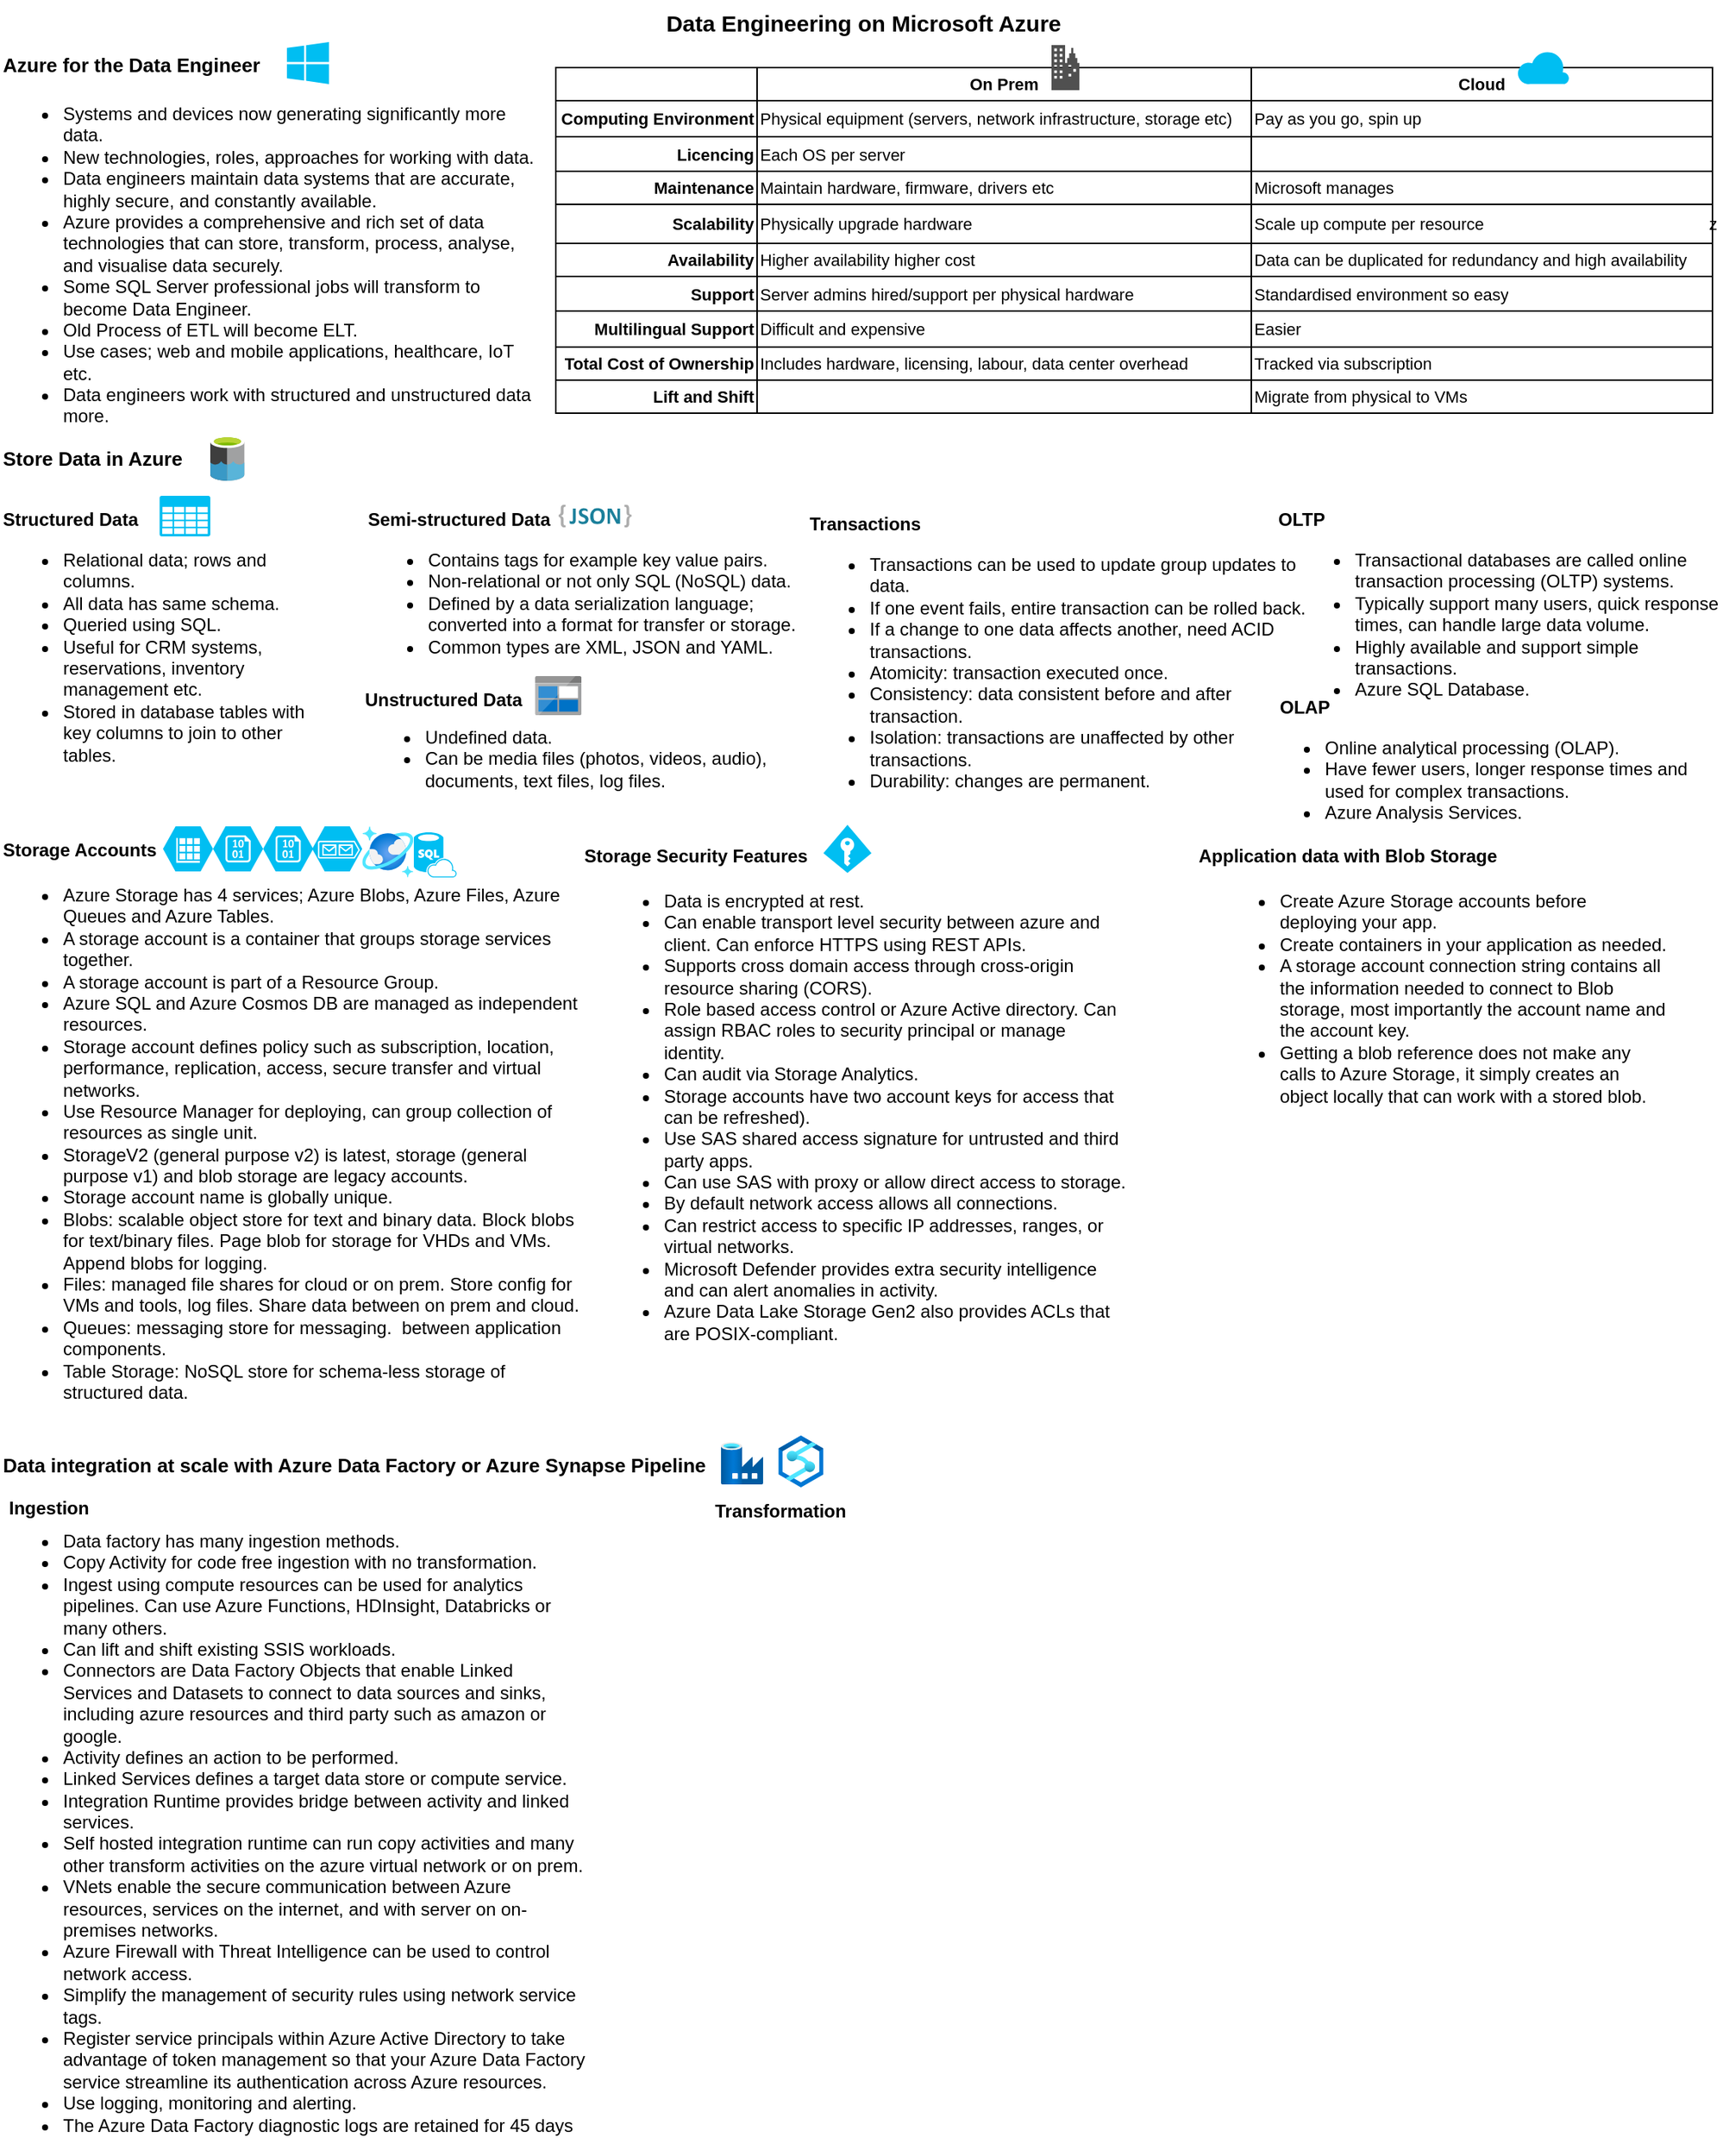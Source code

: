 <mxfile version="20.8.6" type="github">
  <diagram id="WI9T0HZ2pTsCkuznbFz-" name="Data Engineering on Microsoft Azure">
    <mxGraphModel dx="2294" dy="1168" grid="1" gridSize="10" guides="1" tooltips="1" connect="1" arrows="1" fold="1" page="1" pageScale="1" pageWidth="1169" pageHeight="827" math="0" shadow="0">
      <root>
        <mxCell id="0" />
        <mxCell id="1" parent="0" />
        <mxCell id="qvMqanULMdAWcoUPuKCA-1" value="&lt;b style=&quot;font-size: 15px;&quot;&gt;Data Engineering on Microsoft Azure&lt;/b&gt;" style="text;strokeColor=none;align=center;fillColor=none;html=1;verticalAlign=middle;whiteSpace=wrap;rounded=0;fontSize=15;" parent="1" vertex="1">
          <mxGeometry x="380" width="410" height="30" as="geometry" />
        </mxCell>
        <mxCell id="qvMqanULMdAWcoUPuKCA-2" value="&lt;b style=&quot;font-size: 13px;&quot;&gt;Azure for the Data Engineer&lt;/b&gt;" style="text;strokeColor=none;align=left;fillColor=none;html=1;verticalAlign=middle;whiteSpace=wrap;rounded=0;fontSize=13;" parent="1" vertex="1">
          <mxGeometry x="10" y="28" width="410" height="30" as="geometry" />
        </mxCell>
        <mxCell id="qvMqanULMdAWcoUPuKCA-3" value="&lt;ul&gt;&lt;li&gt;&lt;span style=&quot;background-color: initial;&quot;&gt;Systems and devices now generating significantly more data.&lt;/span&gt;&lt;/li&gt;&lt;li&gt;New technologies, roles, approaches for working with data.&lt;/li&gt;&lt;li&gt;Data engineers maintain data systems that are accurate, highly secure, and constantly available.&lt;br&gt;&lt;/li&gt;&lt;li&gt;Azure provides a comprehensive and rich set of data technologies that can store, transform, process, analyse, and visualise data securely.&lt;br&gt;&lt;/li&gt;&lt;li&gt;Some SQL Server professional jobs will transform to become Data Engineer.&lt;/li&gt;&lt;li&gt;Old Process of ETL will become ELT.&lt;/li&gt;&lt;li&gt;Use cases; web and mobile applications, healthcare, IoT etc.&lt;/li&gt;&lt;li&gt;Data engineers work with structured and unstructured data more.&lt;/li&gt;&lt;/ul&gt;" style="text;strokeColor=none;align=left;fillColor=none;html=1;verticalAlign=top;whiteSpace=wrap;rounded=0;" parent="1" vertex="1">
          <mxGeometry x="10" y="50" width="360" height="220" as="geometry" />
        </mxCell>
        <mxCell id="qvMqanULMdAWcoUPuKCA-49" value="&lt;b style=&quot;font-size: 13px;&quot;&gt;Store Data in Azure&lt;/b&gt;" style="text;strokeColor=none;align=left;fillColor=none;html=1;verticalAlign=middle;whiteSpace=wrap;rounded=0;fontSize=13;" parent="1" vertex="1">
          <mxGeometry x="10" y="290" width="410" height="30" as="geometry" />
        </mxCell>
        <mxCell id="qvMqanULMdAWcoUPuKCA-56" value="" style="verticalLabelPosition=bottom;html=1;verticalAlign=top;align=center;strokeColor=none;fillColor=#00BEF2;shape=mxgraph.azure.azure_instance;fontSize=11;" parent="1" vertex="1">
          <mxGeometry x="201" y="28" width="28" height="28" as="geometry" />
        </mxCell>
        <mxCell id="qvMqanULMdAWcoUPuKCA-57" value="" style="sketch=0;aspect=fixed;html=1;points=[];align=center;image;fontSize=12;image=img/lib/mscae/Data_Lake.svg;" parent="1" vertex="1">
          <mxGeometry x="150" y="290" width="22.8" height="30" as="geometry" />
        </mxCell>
        <mxCell id="qvMqanULMdAWcoUPuKCA-58" value="&lt;b style=&quot;font-size: 12px;&quot;&gt;Structured Data&lt;/b&gt;" style="text;strokeColor=none;align=left;fillColor=none;html=1;verticalAlign=middle;whiteSpace=wrap;rounded=0;fontSize=13;" parent="1" vertex="1">
          <mxGeometry x="10" y="330" width="410" height="30" as="geometry" />
        </mxCell>
        <mxCell id="qvMqanULMdAWcoUPuKCA-59" value="&lt;ul&gt;&lt;li&gt;Relational data; rows and columns.&lt;/li&gt;&lt;li&gt;All data has same schema.&lt;/li&gt;&lt;li&gt;Queried using SQL.&lt;/li&gt;&lt;li&gt;Useful for CRM systems, reservations, inventory management etc.&lt;/li&gt;&lt;li&gt;Stored in database tables with key columns to join to other tables.&lt;/li&gt;&lt;/ul&gt;" style="text;strokeColor=none;align=left;fillColor=none;html=1;verticalAlign=top;whiteSpace=wrap;rounded=0;" parent="1" vertex="1">
          <mxGeometry x="10" y="347" width="220" height="130" as="geometry" />
        </mxCell>
        <mxCell id="qvMqanULMdAWcoUPuKCA-61" value="&lt;b style=&quot;font-size: 12px;&quot;&gt;Semi-structured Data&lt;/b&gt;" style="text;strokeColor=none;align=left;fillColor=none;html=1;verticalAlign=middle;whiteSpace=wrap;rounded=0;fontSize=13;" parent="1" vertex="1">
          <mxGeometry x="253.16" y="330" width="156.84" height="30" as="geometry" />
        </mxCell>
        <mxCell id="qvMqanULMdAWcoUPuKCA-62" value="&lt;ul&gt;&lt;li&gt;Contains tags for example key value pairs.&lt;/li&gt;&lt;li&gt;Non-relational or not only SQL (NoSQL) data.&lt;/li&gt;&lt;li&gt;Defined by a data serialization language; converted into a format for transfer or storage.&lt;/li&gt;&lt;li&gt;Common types are XML, JSON and YAML.&lt;/li&gt;&lt;/ul&gt;" style="text;strokeColor=none;align=left;fillColor=none;html=1;verticalAlign=top;whiteSpace=wrap;rounded=0;" parent="1" vertex="1">
          <mxGeometry x="253.16" y="347" width="314" height="130" as="geometry" />
        </mxCell>
        <mxCell id="qvMqanULMdAWcoUPuKCA-63" value="&lt;b style=&quot;font-size: 12px;&quot;&gt;Unstructured Data&lt;/b&gt;" style="text;strokeColor=none;align=left;fillColor=none;html=1;verticalAlign=middle;whiteSpace=wrap;rounded=0;fontSize=13;" parent="1" vertex="1">
          <mxGeometry x="251.16" y="450" width="178.84" height="30" as="geometry" />
        </mxCell>
        <mxCell id="qvMqanULMdAWcoUPuKCA-64" value="&lt;ul&gt;&lt;li&gt;Undefined data.&lt;/li&gt;&lt;li&gt;Can be media files (photos, videos, audio), documents, text files, log files.&lt;/li&gt;&lt;/ul&gt;" style="text;strokeColor=none;align=left;fillColor=none;html=1;verticalAlign=top;whiteSpace=wrap;rounded=0;" parent="1" vertex="1">
          <mxGeometry x="251.16" y="465" width="310" height="130" as="geometry" />
        </mxCell>
        <mxCell id="qvMqanULMdAWcoUPuKCA-65" value="&lt;b style=&quot;font-size: 12px;&quot;&gt;Transactions&lt;/b&gt;" style="text;strokeColor=none;align=left;fillColor=none;html=1;verticalAlign=middle;whiteSpace=wrap;rounded=0;fontSize=13;" parent="1" vertex="1">
          <mxGeometry x="546.55" y="333" width="103.45" height="30" as="geometry" />
        </mxCell>
        <mxCell id="qvMqanULMdAWcoUPuKCA-66" value="&lt;ul&gt;&lt;li&gt;Transactions can be used to update group updates to data.&lt;/li&gt;&lt;li&gt;If one event fails, entire transaction can be rolled back.&lt;/li&gt;&lt;li&gt;If a change to one data affects another, need ACID transactions.&lt;/li&gt;&lt;li&gt;Atomicity: transaction executed once.&lt;/li&gt;&lt;li&gt;Consistency: data consistent before and after transaction.&lt;/li&gt;&lt;li&gt;Isolation: transactions are unaffected by other transactions.&lt;/li&gt;&lt;li&gt;Durability: changes are permanent.&lt;/li&gt;&lt;/ul&gt;" style="text;strokeColor=none;align=left;fillColor=none;html=1;verticalAlign=top;whiteSpace=wrap;rounded=0;" parent="1" vertex="1">
          <mxGeometry x="546.55" y="350" width="340" height="130" as="geometry" />
        </mxCell>
        <mxCell id="qvMqanULMdAWcoUPuKCA-69" value="&lt;b style=&quot;font-size: 12px;&quot;&gt;OLTP&lt;/b&gt;" style="text;strokeColor=none;align=left;fillColor=none;html=1;verticalAlign=middle;whiteSpace=wrap;rounded=0;fontSize=13;" parent="1" vertex="1">
          <mxGeometry x="859" y="330" width="301" height="30" as="geometry" />
        </mxCell>
        <mxCell id="qvMqanULMdAWcoUPuKCA-70" value="&lt;ul&gt;&lt;li&gt;Transactional databases are called online transaction processing (OLTP) systems.&lt;/li&gt;&lt;li&gt;Typically support many users, quick response times, can handle large data volume.&amp;nbsp;&lt;/li&gt;&lt;li&gt;Highly available and support simple transactions.&lt;/li&gt;&lt;li&gt;Azure SQL Database.&lt;/li&gt;&lt;/ul&gt;" style="text;strokeColor=none;align=left;fillColor=none;html=1;verticalAlign=top;whiteSpace=wrap;rounded=0;" parent="1" vertex="1">
          <mxGeometry x="870" y="347" width="290" height="130" as="geometry" />
        </mxCell>
        <mxCell id="qvMqanULMdAWcoUPuKCA-71" value="&lt;b style=&quot;font-size: 12px;&quot;&gt;OLAP&lt;/b&gt;" style="text;strokeColor=none;align=left;fillColor=none;html=1;verticalAlign=middle;whiteSpace=wrap;rounded=0;fontSize=13;" parent="1" vertex="1">
          <mxGeometry x="860" y="455" width="300" height="30" as="geometry" />
        </mxCell>
        <mxCell id="qvMqanULMdAWcoUPuKCA-72" value="&lt;ul&gt;&lt;li&gt;Online analytical processing (OLAP).&lt;/li&gt;&lt;li&gt;Have fewer users, longer response times and used for complex transactions.&lt;/li&gt;&lt;li&gt;Azure Analysis Services.&lt;/li&gt;&lt;/ul&gt;" style="text;strokeColor=none;align=left;fillColor=none;html=1;verticalAlign=top;whiteSpace=wrap;rounded=0;" parent="1" vertex="1">
          <mxGeometry x="850" y="472" width="310" height="133" as="geometry" />
        </mxCell>
        <mxCell id="qvMqanULMdAWcoUPuKCA-75" value="" style="dashed=0;outlineConnect=0;html=1;align=center;labelPosition=center;verticalLabelPosition=bottom;verticalAlign=top;shape=mxgraph.weblogos.json_2;fontSize=12;" parent="1" vertex="1">
          <mxGeometry x="381.91" y="335.9" width="48.5" height="15.2" as="geometry" />
        </mxCell>
        <mxCell id="qvMqanULMdAWcoUPuKCA-77" value="&lt;b style=&quot;font-size: 12px;&quot;&gt;Storage Accounts&lt;/b&gt;" style="text;strokeColor=none;align=left;fillColor=none;html=1;verticalAlign=middle;whiteSpace=wrap;rounded=0;fontSize=13;" parent="1" vertex="1">
          <mxGeometry x="10" y="550" width="410" height="30" as="geometry" />
        </mxCell>
        <mxCell id="qvMqanULMdAWcoUPuKCA-78" value="&lt;ul&gt;&lt;li&gt;Azure Storage has 4 services; Azure Blobs, Azure Files, Azure Queues and Azure Tables.&lt;/li&gt;&lt;li&gt;A storage account is a container that groups storage services together.&lt;/li&gt;&lt;li&gt;A storage account is part of a Resource Group.&lt;/li&gt;&lt;li&gt;Azure SQL and Azure Cosmos DB are managed as independent resources.&lt;/li&gt;&lt;li&gt;Storage account defines policy such as subscription, location, performance, replication, access, secure transfer and virtual networks.&lt;/li&gt;&lt;li&gt;Use Resource Manager for deploying, can group collection of resources as single unit.&lt;/li&gt;&lt;li&gt;StorageV2 (general purpose v2) is latest, storage (general purpose v1) and blob storage are legacy accounts.&lt;/li&gt;&lt;li&gt;Storage account name is globally unique.&lt;/li&gt;&lt;li style=&quot;border-color: var(--border-color);&quot;&gt;Blobs: scalable object store for text and binary data. Block blobs for text/binary files. Page blob for storage for VHDs and VMs. Append blobs for logging.&lt;/li&gt;&lt;li style=&quot;border-color: var(--border-color);&quot;&gt;Files: managed file shares for cloud or on prem. Store config for VMs and tools, log files. Share data between on prem and cloud.&lt;/li&gt;&lt;li style=&quot;border-color: var(--border-color);&quot;&gt;Queues: messaging store for messaging.&amp;nbsp; between application components.&lt;/li&gt;&lt;li style=&quot;border-color: var(--border-color);&quot;&gt;Table Storage: NoSQL store for schema-less storage of structured data.&lt;/li&gt;&lt;/ul&gt;" style="text;strokeColor=none;align=left;fillColor=none;html=1;verticalAlign=top;whiteSpace=wrap;rounded=0;" parent="1" vertex="1">
          <mxGeometry x="10" y="570" width="390" height="380" as="geometry" />
        </mxCell>
        <mxCell id="qvMqanULMdAWcoUPuKCA-79" value="" style="verticalLabelPosition=bottom;html=1;verticalAlign=top;align=center;strokeColor=none;fillColor=#00BEF2;shape=mxgraph.azure.storage_blob;fontSize=12;" parent="1" vertex="1">
          <mxGeometry x="185.16" y="550" width="33.33" height="30" as="geometry" />
        </mxCell>
        <mxCell id="qvMqanULMdAWcoUPuKCA-80" value="" style="verticalLabelPosition=bottom;html=1;verticalAlign=top;align=center;strokeColor=none;fillColor=#00BEF2;shape=mxgraph.azure.storage_queue;fontSize=12;" parent="1" vertex="1">
          <mxGeometry x="217.83" y="550" width="33.33" height="30" as="geometry" />
        </mxCell>
        <mxCell id="qvMqanULMdAWcoUPuKCA-81" value="" style="verticalLabelPosition=bottom;html=1;verticalAlign=top;align=center;strokeColor=none;fillColor=#00BEF2;shape=mxgraph.azure.storage_table;fontSize=12;" parent="1" vertex="1">
          <mxGeometry x="118.5" y="550" width="33.33" height="30" as="geometry" />
        </mxCell>
        <mxCell id="qvMqanULMdAWcoUPuKCA-84" value="" style="verticalLabelPosition=bottom;html=1;verticalAlign=top;align=center;strokeColor=none;fillColor=#00BEF2;shape=mxgraph.azure.storage_blob;fontSize=12;" parent="1" vertex="1">
          <mxGeometry x="151.83" y="550" width="33.33" height="30" as="geometry" />
        </mxCell>
        <mxCell id="qvMqanULMdAWcoUPuKCA-86" value="" style="sketch=0;aspect=fixed;html=1;points=[];align=center;image;fontSize=12;image=img/lib/mscae/BlobBlock.svg;" parent="1" vertex="1">
          <mxGeometry x="366.16" y="450" width="30.95" height="26" as="geometry" />
        </mxCell>
        <mxCell id="qvMqanULMdAWcoUPuKCA-87" value="" style="verticalLabelPosition=bottom;html=1;verticalAlign=top;align=center;strokeColor=none;fillColor=#00BEF2;shape=mxgraph.azure.storage;pointerEvents=1;fontSize=12;" parent="1" vertex="1">
          <mxGeometry x="116.25" y="330" width="33.75" height="27" as="geometry" />
        </mxCell>
        <mxCell id="qvMqanULMdAWcoUPuKCA-88" value="" style="verticalLabelPosition=bottom;html=1;verticalAlign=top;align=center;strokeColor=none;fillColor=#00BEF2;shape=mxgraph.azure.sql_database_sql_azure;fontSize=12;" parent="1" vertex="1">
          <mxGeometry x="285.5" y="554" width="28.5" height="30" as="geometry" />
        </mxCell>
        <mxCell id="qvMqanULMdAWcoUPuKCA-89" value="" style="aspect=fixed;html=1;points=[];align=center;image;fontSize=12;image=img/lib/azure2/databases/Azure_Cosmos_DB.svg;" parent="1" vertex="1">
          <mxGeometry x="251.16" y="550" width="34" height="34" as="geometry" />
        </mxCell>
        <mxCell id="qvMqanULMdAWcoUPuKCA-91" value="&lt;b style=&quot;font-size: 12px;&quot;&gt;Storage Security Features&lt;/b&gt;" style="text;strokeColor=none;align=left;fillColor=none;html=1;verticalAlign=middle;whiteSpace=wrap;rounded=0;fontSize=13;" parent="1" vertex="1">
          <mxGeometry x="397.11" y="554" width="410" height="30" as="geometry" />
        </mxCell>
        <mxCell id="qvMqanULMdAWcoUPuKCA-92" value="&lt;ul&gt;&lt;li&gt;Data is encrypted at rest.&lt;/li&gt;&lt;li&gt;Can enable transport level security between azure and client. Can enforce HTTPS using REST APIs.&lt;/li&gt;&lt;li&gt;Supports cross domain access through cross-origin resource sharing (CORS).&lt;/li&gt;&lt;li&gt;Role based access control or Azure Active directory. Can assign RBAC roles to security principal or manage identity.&lt;/li&gt;&lt;li&gt;Can audit via Storage Analytics.&lt;/li&gt;&lt;li&gt;Storage accounts have two account keys for access that can be refreshed).&lt;/li&gt;&lt;li&gt;Use SAS shared access signature for untrusted and third party apps.&lt;/li&gt;&lt;li&gt;Can use SAS with proxy or allow direct access to storage.&lt;/li&gt;&lt;li style=&quot;border-color: var(--border-color);&quot;&gt;By default network access allows all connections.&lt;/li&gt;&lt;li style=&quot;border-color: var(--border-color);&quot;&gt;Can restrict access to specific IP addresses, ranges, or virtual networks.&lt;/li&gt;&lt;li style=&quot;border-color: var(--border-color);&quot;&gt;Microsoft Defender provides extra security intelligence and can alert anomalies in activity.&lt;/li&gt;&lt;li style=&quot;border-color: var(--border-color);&quot;&gt;Azure Data Lake Storage Gen2 also provides ACLs that are POSIX-compliant.&lt;/li&gt;&lt;/ul&gt;" style="text;strokeColor=none;align=left;fillColor=none;html=1;verticalAlign=top;whiteSpace=wrap;rounded=0;" parent="1" vertex="1">
          <mxGeometry x="410" y="574" width="350" height="289" as="geometry" />
        </mxCell>
        <mxCell id="qvMqanULMdAWcoUPuKCA-94" value="&lt;span style=&quot;font-size: 12px;&quot;&gt;&lt;b&gt;Application data with Blob Storage&lt;/b&gt;&lt;/span&gt;" style="text;strokeColor=none;align=left;fillColor=none;html=1;verticalAlign=middle;whiteSpace=wrap;rounded=0;fontSize=13;" parent="1" vertex="1">
          <mxGeometry x="806.44" y="554" width="353.56" height="30" as="geometry" />
        </mxCell>
        <mxCell id="qvMqanULMdAWcoUPuKCA-95" value="&lt;ul&gt;&lt;li&gt;Create Azure Storage accounts before deploying your app.&amp;nbsp;&lt;/li&gt;&lt;li&gt;Create containers in your application as needed.&lt;br&gt;&lt;/li&gt;&lt;li&gt;A storage account connection string contains all the information needed to connect to Blob storage, most importantly the account name and the account key.&lt;br&gt;&lt;/li&gt;&lt;li&gt;Getting a blob reference does not make any calls to Azure Storage, it simply creates an object locally that can work with a stored blob.&lt;br&gt;&lt;/li&gt;&lt;/ul&gt;" style="text;strokeColor=none;align=left;fillColor=none;html=1;verticalAlign=top;whiteSpace=wrap;rounded=0;" parent="1" vertex="1">
          <mxGeometry x="820.44" y="574" width="300" height="190" as="geometry" />
        </mxCell>
        <mxCell id="qvMqanULMdAWcoUPuKCA-98" value="" style="verticalLabelPosition=bottom;html=1;verticalAlign=top;align=center;strokeColor=none;fillColor=#00BEF2;shape=mxgraph.azure.access_control;fontSize=12;" parent="1" vertex="1">
          <mxGeometry x="558.16" y="549" width="32" height="32" as="geometry" />
        </mxCell>
        <mxCell id="qvMqanULMdAWcoUPuKCA-102" value="&lt;b&gt;Data integration at scale with Azure Data Factory or Azure Synapse Pipeline&lt;/b&gt;" style="text;strokeColor=none;align=left;fillColor=none;html=1;verticalAlign=middle;whiteSpace=wrap;rounded=0;fontSize=13;" parent="1" vertex="1">
          <mxGeometry x="10" y="960" width="490" height="30" as="geometry" />
        </mxCell>
        <mxCell id="qvMqanULMdAWcoUPuKCA-103" value="" style="aspect=fixed;html=1;points=[];align=center;image;fontSize=12;image=img/lib/azure2/databases/Data_Factory.svg;" parent="1" vertex="1">
          <mxGeometry x="490" y="960" width="28" height="28" as="geometry" />
        </mxCell>
        <mxCell id="qvMqanULMdAWcoUPuKCA-104" value="" style="aspect=fixed;html=1;points=[];align=center;image;fontSize=12;image=img/lib/azure2/databases/Azure_Synapse_Analytics.svg;" parent="1" vertex="1">
          <mxGeometry x="528.16" y="955.5" width="30" height="34.5" as="geometry" />
        </mxCell>
        <mxCell id="qvMqanULMdAWcoUPuKCA-106" value="&lt;ul&gt;&lt;li&gt;Data factory has many ingestion methods.&lt;/li&gt;&lt;li&gt;Copy Activity for code free ingestion with no transformation.&lt;/li&gt;&lt;li&gt;Ingest using compute resources can be used for analytics pipelines. Can use Azure Functions, HDInsight, Databricks or many others.&lt;/li&gt;&lt;li&gt;Can lift and shift existing SSIS workloads.&lt;/li&gt;&lt;li&gt;Connectors are Data Factory Objects that enable Linked Services and Datasets to connect to data sources and sinks, including azure resources and third party such as amazon or google.&lt;/li&gt;&lt;li&gt;Activity defines an action to be performed.&lt;/li&gt;&lt;li&gt;Linked Services defines a target data store or compute service.&lt;/li&gt;&lt;li&gt;Integration Runtime provides bridge between activity and linked services.&lt;/li&gt;&lt;li&gt;Self hosted integration runtime can run copy activities and many other transform activities on the azure virtual network or on prem.&lt;/li&gt;&lt;li&gt;VNets enable the secure communication between Azure resources, services on the internet, and with server on on-premises networks.&lt;br&gt;&lt;/li&gt;&lt;li&gt;Azure Firewall with Threat Intelligence can be used to control network access.&lt;/li&gt;&lt;li&gt;Simplify the management of security rules using network service tags.&lt;/li&gt;&lt;li&gt;Register service principals within Azure Active Directory to take advantage of token management so that your Azure Data Factory service streamline its authentication across Azure resources.&lt;/li&gt;&lt;li&gt;Use logging, monitoring and alerting.&lt;/li&gt;&lt;li&gt;The Azure Data Factory diagnostic logs are retained for 45 days&lt;br&gt;&lt;/li&gt;&lt;/ul&gt;" style="text;strokeColor=none;align=left;fillColor=none;html=1;verticalAlign=top;whiteSpace=wrap;rounded=0;" parent="1" vertex="1">
          <mxGeometry x="10" y="1000" width="390" height="430" as="geometry" />
        </mxCell>
        <mxCell id="qvMqanULMdAWcoUPuKCA-107" value="&lt;b style=&quot;font-size: 12px;&quot;&gt;Ingestion&lt;/b&gt;" style="text;strokeColor=none;align=left;fillColor=none;html=1;verticalAlign=middle;whiteSpace=wrap;rounded=0;fontSize=13;" parent="1" vertex="1">
          <mxGeometry x="14" y="988" width="376" height="30" as="geometry" />
        </mxCell>
        <mxCell id="qvMqanULMdAWcoUPuKCA-108" value="&lt;b style=&quot;font-size: 12px;&quot;&gt;Transformation&lt;/b&gt;" style="text;strokeColor=none;align=left;fillColor=none;html=1;verticalAlign=middle;whiteSpace=wrap;rounded=0;fontSize=13;" parent="1" vertex="1">
          <mxGeometry x="484" y="990" width="376" height="30" as="geometry" />
        </mxCell>
        <mxCell id="LGqLq_xXdqZX64NfxI5n-1" value="" style="shape=table;startSize=0;container=1;collapsible=0;childLayout=tableLayout;fontSize=10;" vertex="1" parent="1">
          <mxGeometry x="380" y="45" width="770" height="230" as="geometry" />
        </mxCell>
        <mxCell id="LGqLq_xXdqZX64NfxI5n-2" value="" style="shape=tableRow;horizontal=0;startSize=0;swimlaneHead=0;swimlaneBody=0;strokeColor=inherit;top=0;left=0;bottom=0;right=0;collapsible=0;dropTarget=0;fillColor=none;points=[[0,0.5],[1,0.5]];portConstraint=eastwest;" vertex="1" parent="LGqLq_xXdqZX64NfxI5n-1">
          <mxGeometry width="770" height="22" as="geometry" />
        </mxCell>
        <mxCell id="LGqLq_xXdqZX64NfxI5n-3" value="" style="shape=partialRectangle;html=1;whiteSpace=wrap;connectable=0;strokeColor=inherit;overflow=hidden;fillColor=none;top=0;left=0;bottom=0;right=0;pointerEvents=1;align=right;fontStyle=1;fontSize=11;" vertex="1" parent="LGqLq_xXdqZX64NfxI5n-2">
          <mxGeometry width="134" height="22" as="geometry">
            <mxRectangle width="134" height="22" as="alternateBounds" />
          </mxGeometry>
        </mxCell>
        <mxCell id="LGqLq_xXdqZX64NfxI5n-4" value="On Prem" style="shape=partialRectangle;html=1;whiteSpace=wrap;connectable=0;strokeColor=inherit;overflow=hidden;fillColor=none;top=0;left=0;bottom=0;right=0;pointerEvents=1;fontStyle=1;fontSize=11;" vertex="1" parent="LGqLq_xXdqZX64NfxI5n-2">
          <mxGeometry x="134" width="329" height="22" as="geometry">
            <mxRectangle width="329" height="22" as="alternateBounds" />
          </mxGeometry>
        </mxCell>
        <mxCell id="LGqLq_xXdqZX64NfxI5n-5" value="Cloud" style="shape=partialRectangle;html=1;whiteSpace=wrap;connectable=0;strokeColor=inherit;overflow=hidden;fillColor=none;top=0;left=0;bottom=0;right=0;pointerEvents=1;fontStyle=1;fontSize=11;" vertex="1" parent="LGqLq_xXdqZX64NfxI5n-2">
          <mxGeometry x="463" width="307" height="22" as="geometry">
            <mxRectangle width="307" height="22" as="alternateBounds" />
          </mxGeometry>
        </mxCell>
        <mxCell id="LGqLq_xXdqZX64NfxI5n-6" value="" style="shape=tableRow;horizontal=0;startSize=0;swimlaneHead=0;swimlaneBody=0;strokeColor=inherit;top=0;left=0;bottom=0;right=0;collapsible=0;dropTarget=0;fillColor=none;points=[[0,0.5],[1,0.5]];portConstraint=eastwest;" vertex="1" parent="LGqLq_xXdqZX64NfxI5n-1">
          <mxGeometry y="22" width="770" height="24" as="geometry" />
        </mxCell>
        <mxCell id="LGqLq_xXdqZX64NfxI5n-7" value="Computing Environment" style="shape=partialRectangle;html=1;whiteSpace=wrap;connectable=0;strokeColor=inherit;overflow=hidden;fillColor=none;top=0;left=0;bottom=0;right=0;pointerEvents=1;align=right;fontStyle=1;fontSize=11;" vertex="1" parent="LGqLq_xXdqZX64NfxI5n-6">
          <mxGeometry width="134" height="24" as="geometry">
            <mxRectangle width="134" height="24" as="alternateBounds" />
          </mxGeometry>
        </mxCell>
        <mxCell id="LGqLq_xXdqZX64NfxI5n-8" value="Physical equipment (servers, network infrastructure, storage etc)" style="shape=partialRectangle;html=1;whiteSpace=wrap;connectable=0;strokeColor=inherit;overflow=hidden;fillColor=none;top=0;left=0;bottom=0;right=0;pointerEvents=1;align=left;fontSize=11;" vertex="1" parent="LGqLq_xXdqZX64NfxI5n-6">
          <mxGeometry x="134" width="329" height="24" as="geometry">
            <mxRectangle width="329" height="24" as="alternateBounds" />
          </mxGeometry>
        </mxCell>
        <mxCell id="LGqLq_xXdqZX64NfxI5n-9" value="Pay as you go, spin up" style="shape=partialRectangle;html=1;whiteSpace=wrap;connectable=0;strokeColor=inherit;overflow=hidden;fillColor=none;top=0;left=0;bottom=0;right=0;pointerEvents=1;align=left;fontSize=11;" vertex="1" parent="LGqLq_xXdqZX64NfxI5n-6">
          <mxGeometry x="463" width="307" height="24" as="geometry">
            <mxRectangle width="307" height="24" as="alternateBounds" />
          </mxGeometry>
        </mxCell>
        <mxCell id="LGqLq_xXdqZX64NfxI5n-10" value="" style="shape=tableRow;horizontal=0;startSize=0;swimlaneHead=0;swimlaneBody=0;strokeColor=inherit;top=0;left=0;bottom=0;right=0;collapsible=0;dropTarget=0;fillColor=none;points=[[0,0.5],[1,0.5]];portConstraint=eastwest;" vertex="1" parent="LGqLq_xXdqZX64NfxI5n-1">
          <mxGeometry y="46" width="770" height="23" as="geometry" />
        </mxCell>
        <mxCell id="LGqLq_xXdqZX64NfxI5n-11" value="Licencing" style="shape=partialRectangle;html=1;whiteSpace=wrap;connectable=0;strokeColor=inherit;overflow=hidden;fillColor=none;top=0;left=0;bottom=0;right=0;pointerEvents=1;align=right;fontStyle=1;fontSize=11;" vertex="1" parent="LGqLq_xXdqZX64NfxI5n-10">
          <mxGeometry width="134" height="23" as="geometry">
            <mxRectangle width="134" height="23" as="alternateBounds" />
          </mxGeometry>
        </mxCell>
        <mxCell id="LGqLq_xXdqZX64NfxI5n-12" value="Each OS per server" style="shape=partialRectangle;html=1;whiteSpace=wrap;connectable=0;strokeColor=inherit;overflow=hidden;fillColor=none;top=0;left=0;bottom=0;right=0;pointerEvents=1;align=left;fontSize=11;" vertex="1" parent="LGqLq_xXdqZX64NfxI5n-10">
          <mxGeometry x="134" width="329" height="23" as="geometry">
            <mxRectangle width="329" height="23" as="alternateBounds" />
          </mxGeometry>
        </mxCell>
        <mxCell id="LGqLq_xXdqZX64NfxI5n-13" value="" style="shape=partialRectangle;html=1;whiteSpace=wrap;connectable=0;strokeColor=inherit;overflow=hidden;fillColor=none;top=0;left=0;bottom=0;right=0;pointerEvents=1;align=left;fontSize=11;" vertex="1" parent="LGqLq_xXdqZX64NfxI5n-10">
          <mxGeometry x="463" width="307" height="23" as="geometry">
            <mxRectangle width="307" height="23" as="alternateBounds" />
          </mxGeometry>
        </mxCell>
        <mxCell id="LGqLq_xXdqZX64NfxI5n-14" value="" style="shape=tableRow;horizontal=0;startSize=0;swimlaneHead=0;swimlaneBody=0;strokeColor=inherit;top=0;left=0;bottom=0;right=0;collapsible=0;dropTarget=0;fillColor=none;points=[[0,0.5],[1,0.5]];portConstraint=eastwest;" vertex="1" parent="LGqLq_xXdqZX64NfxI5n-1">
          <mxGeometry y="69" width="770" height="22" as="geometry" />
        </mxCell>
        <mxCell id="LGqLq_xXdqZX64NfxI5n-15" value="Maintenance" style="shape=partialRectangle;html=1;whiteSpace=wrap;connectable=0;strokeColor=inherit;overflow=hidden;fillColor=none;top=0;left=0;bottom=0;right=0;pointerEvents=1;align=right;fontStyle=1;fontSize=11;" vertex="1" parent="LGqLq_xXdqZX64NfxI5n-14">
          <mxGeometry width="134" height="22" as="geometry">
            <mxRectangle width="134" height="22" as="alternateBounds" />
          </mxGeometry>
        </mxCell>
        <mxCell id="LGqLq_xXdqZX64NfxI5n-16" value="Maintain hardware, firmware, drivers etc" style="shape=partialRectangle;html=1;whiteSpace=wrap;connectable=0;strokeColor=inherit;overflow=hidden;fillColor=none;top=0;left=0;bottom=0;right=0;pointerEvents=1;align=left;fontSize=11;" vertex="1" parent="LGqLq_xXdqZX64NfxI5n-14">
          <mxGeometry x="134" width="329" height="22" as="geometry">
            <mxRectangle width="329" height="22" as="alternateBounds" />
          </mxGeometry>
        </mxCell>
        <mxCell id="LGqLq_xXdqZX64NfxI5n-17" value="Microsoft manages" style="shape=partialRectangle;html=1;whiteSpace=wrap;connectable=0;strokeColor=inherit;overflow=hidden;fillColor=none;top=0;left=0;bottom=0;right=0;pointerEvents=1;align=left;fontSize=11;" vertex="1" parent="LGqLq_xXdqZX64NfxI5n-14">
          <mxGeometry x="463" width="307" height="22" as="geometry">
            <mxRectangle width="307" height="22" as="alternateBounds" />
          </mxGeometry>
        </mxCell>
        <mxCell id="LGqLq_xXdqZX64NfxI5n-18" value="z" style="sketch=0;pointerEvents=1;shadow=0;dashed=0;html=1;strokeColor=none;fillColor=#505050;labelPosition=center;verticalLabelPosition=bottom;verticalAlign=top;outlineConnect=0;align=center;shape=mxgraph.office.concepts.on_premises;fontSize=11;" vertex="1" parent="LGqLq_xXdqZX64NfxI5n-14">
          <mxGeometry x="770" width="NaN" height="22" as="geometry">
            <mxRectangle width="NaN" height="22" as="alternateBounds" />
          </mxGeometry>
        </mxCell>
        <mxCell id="LGqLq_xXdqZX64NfxI5n-19" value="" style="shape=tableRow;horizontal=0;startSize=0;swimlaneHead=0;swimlaneBody=0;strokeColor=inherit;top=0;left=0;bottom=0;right=0;collapsible=0;dropTarget=0;fillColor=none;points=[[0,0.5],[1,0.5]];portConstraint=eastwest;" vertex="1" parent="LGqLq_xXdqZX64NfxI5n-1">
          <mxGeometry y="91" width="770" height="26" as="geometry" />
        </mxCell>
        <mxCell id="LGqLq_xXdqZX64NfxI5n-20" value="Scalability" style="shape=partialRectangle;html=1;whiteSpace=wrap;connectable=0;strokeColor=inherit;overflow=hidden;fillColor=none;top=0;left=0;bottom=0;right=0;pointerEvents=1;align=right;fontStyle=1;fontSize=11;" vertex="1" parent="LGqLq_xXdqZX64NfxI5n-19">
          <mxGeometry width="134" height="26" as="geometry">
            <mxRectangle width="134" height="26" as="alternateBounds" />
          </mxGeometry>
        </mxCell>
        <mxCell id="LGqLq_xXdqZX64NfxI5n-21" value="Physically upgrade hardware" style="shape=partialRectangle;html=1;whiteSpace=wrap;connectable=0;strokeColor=inherit;overflow=hidden;fillColor=none;top=0;left=0;bottom=0;right=0;pointerEvents=1;align=left;fontSize=11;" vertex="1" parent="LGqLq_xXdqZX64NfxI5n-19">
          <mxGeometry x="134" width="329" height="26" as="geometry">
            <mxRectangle width="329" height="26" as="alternateBounds" />
          </mxGeometry>
        </mxCell>
        <mxCell id="LGqLq_xXdqZX64NfxI5n-22" value="Scale up compute per resource" style="shape=partialRectangle;html=1;whiteSpace=wrap;connectable=0;strokeColor=inherit;overflow=hidden;fillColor=none;top=0;left=0;bottom=0;right=0;pointerEvents=1;align=left;fontSize=11;" vertex="1" parent="LGqLq_xXdqZX64NfxI5n-19">
          <mxGeometry x="463" width="307" height="26" as="geometry">
            <mxRectangle width="307" height="26" as="alternateBounds" />
          </mxGeometry>
        </mxCell>
        <mxCell id="LGqLq_xXdqZX64NfxI5n-23" value="" style="shape=tableRow;horizontal=0;startSize=0;swimlaneHead=0;swimlaneBody=0;strokeColor=inherit;top=0;left=0;bottom=0;right=0;collapsible=0;dropTarget=0;fillColor=none;points=[[0,0.5],[1,0.5]];portConstraint=eastwest;" vertex="1" parent="LGqLq_xXdqZX64NfxI5n-1">
          <mxGeometry y="117" width="770" height="22" as="geometry" />
        </mxCell>
        <mxCell id="LGqLq_xXdqZX64NfxI5n-24" value="Availability" style="shape=partialRectangle;html=1;whiteSpace=wrap;connectable=0;strokeColor=inherit;overflow=hidden;fillColor=none;top=0;left=0;bottom=0;right=0;pointerEvents=1;align=right;fontStyle=1;fontSize=11;" vertex="1" parent="LGqLq_xXdqZX64NfxI5n-23">
          <mxGeometry width="134" height="22" as="geometry">
            <mxRectangle width="134" height="22" as="alternateBounds" />
          </mxGeometry>
        </mxCell>
        <mxCell id="LGqLq_xXdqZX64NfxI5n-25" value="Higher availability higher cost" style="shape=partialRectangle;html=1;whiteSpace=wrap;connectable=0;strokeColor=inherit;overflow=hidden;fillColor=none;top=0;left=0;bottom=0;right=0;pointerEvents=1;align=left;fontSize=11;" vertex="1" parent="LGqLq_xXdqZX64NfxI5n-23">
          <mxGeometry x="134" width="329" height="22" as="geometry">
            <mxRectangle width="329" height="22" as="alternateBounds" />
          </mxGeometry>
        </mxCell>
        <mxCell id="LGqLq_xXdqZX64NfxI5n-26" value="Data can be duplicated for redundancy and high availability" style="shape=partialRectangle;html=1;whiteSpace=wrap;connectable=0;strokeColor=inherit;overflow=hidden;fillColor=none;top=0;left=0;bottom=0;right=0;pointerEvents=1;align=left;fontSize=11;" vertex="1" parent="LGqLq_xXdqZX64NfxI5n-23">
          <mxGeometry x="463" width="307" height="22" as="geometry">
            <mxRectangle width="307" height="22" as="alternateBounds" />
          </mxGeometry>
        </mxCell>
        <mxCell id="LGqLq_xXdqZX64NfxI5n-27" value="" style="shape=tableRow;horizontal=0;startSize=0;swimlaneHead=0;swimlaneBody=0;strokeColor=inherit;top=0;left=0;bottom=0;right=0;collapsible=0;dropTarget=0;fillColor=none;points=[[0,0.5],[1,0.5]];portConstraint=eastwest;" vertex="1" parent="LGqLq_xXdqZX64NfxI5n-1">
          <mxGeometry y="139" width="770" height="23" as="geometry" />
        </mxCell>
        <mxCell id="LGqLq_xXdqZX64NfxI5n-28" value="Support" style="shape=partialRectangle;html=1;whiteSpace=wrap;connectable=0;strokeColor=inherit;overflow=hidden;fillColor=none;top=0;left=0;bottom=0;right=0;pointerEvents=1;align=right;fontStyle=1;fontSize=11;" vertex="1" parent="LGqLq_xXdqZX64NfxI5n-27">
          <mxGeometry width="134" height="23" as="geometry">
            <mxRectangle width="134" height="23" as="alternateBounds" />
          </mxGeometry>
        </mxCell>
        <mxCell id="LGqLq_xXdqZX64NfxI5n-29" value="Server admins hired/support per physical hardware" style="shape=partialRectangle;html=1;whiteSpace=wrap;connectable=0;strokeColor=inherit;overflow=hidden;fillColor=none;top=0;left=0;bottom=0;right=0;pointerEvents=1;align=left;fontSize=11;" vertex="1" parent="LGqLq_xXdqZX64NfxI5n-27">
          <mxGeometry x="134" width="329" height="23" as="geometry">
            <mxRectangle width="329" height="23" as="alternateBounds" />
          </mxGeometry>
        </mxCell>
        <mxCell id="LGqLq_xXdqZX64NfxI5n-30" value="Standardised environment so easy" style="shape=partialRectangle;html=1;whiteSpace=wrap;connectable=0;strokeColor=inherit;overflow=hidden;fillColor=none;top=0;left=0;bottom=0;right=0;pointerEvents=1;align=left;fontSize=11;" vertex="1" parent="LGqLq_xXdqZX64NfxI5n-27">
          <mxGeometry x="463" width="307" height="23" as="geometry">
            <mxRectangle width="307" height="23" as="alternateBounds" />
          </mxGeometry>
        </mxCell>
        <mxCell id="LGqLq_xXdqZX64NfxI5n-31" value="" style="shape=tableRow;horizontal=0;startSize=0;swimlaneHead=0;swimlaneBody=0;strokeColor=inherit;top=0;left=0;bottom=0;right=0;collapsible=0;dropTarget=0;fillColor=none;points=[[0,0.5],[1,0.5]];portConstraint=eastwest;" vertex="1" parent="LGqLq_xXdqZX64NfxI5n-1">
          <mxGeometry y="162" width="770" height="24" as="geometry" />
        </mxCell>
        <mxCell id="LGqLq_xXdqZX64NfxI5n-32" value="Multilingual Support" style="shape=partialRectangle;html=1;whiteSpace=wrap;connectable=0;strokeColor=inherit;overflow=hidden;fillColor=none;top=0;left=0;bottom=0;right=0;pointerEvents=1;align=right;fontStyle=1;fontSize=11;" vertex="1" parent="LGqLq_xXdqZX64NfxI5n-31">
          <mxGeometry width="134" height="24" as="geometry">
            <mxRectangle width="134" height="24" as="alternateBounds" />
          </mxGeometry>
        </mxCell>
        <mxCell id="LGqLq_xXdqZX64NfxI5n-33" value="Difficult and expensive" style="shape=partialRectangle;html=1;whiteSpace=wrap;connectable=0;strokeColor=inherit;overflow=hidden;fillColor=none;top=0;left=0;bottom=0;right=0;pointerEvents=1;align=left;fontSize=11;" vertex="1" parent="LGqLq_xXdqZX64NfxI5n-31">
          <mxGeometry x="134" width="329" height="24" as="geometry">
            <mxRectangle width="329" height="24" as="alternateBounds" />
          </mxGeometry>
        </mxCell>
        <mxCell id="LGqLq_xXdqZX64NfxI5n-34" value="Easier" style="shape=partialRectangle;html=1;whiteSpace=wrap;connectable=0;strokeColor=inherit;overflow=hidden;fillColor=none;top=0;left=0;bottom=0;right=0;pointerEvents=1;align=left;fontSize=11;" vertex="1" parent="LGqLq_xXdqZX64NfxI5n-31">
          <mxGeometry x="463" width="307" height="24" as="geometry">
            <mxRectangle width="307" height="24" as="alternateBounds" />
          </mxGeometry>
        </mxCell>
        <mxCell id="LGqLq_xXdqZX64NfxI5n-35" value="" style="shape=tableRow;horizontal=0;startSize=0;swimlaneHead=0;swimlaneBody=0;strokeColor=inherit;top=0;left=0;bottom=0;right=0;collapsible=0;dropTarget=0;fillColor=none;points=[[0,0.5],[1,0.5]];portConstraint=eastwest;" vertex="1" parent="LGqLq_xXdqZX64NfxI5n-1">
          <mxGeometry y="186" width="770" height="22" as="geometry" />
        </mxCell>
        <mxCell id="LGqLq_xXdqZX64NfxI5n-36" value="Total Cost of Ownership" style="shape=partialRectangle;html=1;whiteSpace=wrap;connectable=0;strokeColor=inherit;overflow=hidden;fillColor=none;top=0;left=0;bottom=0;right=0;pointerEvents=1;align=right;fontStyle=1;fontSize=11;" vertex="1" parent="LGqLq_xXdqZX64NfxI5n-35">
          <mxGeometry width="134" height="22" as="geometry">
            <mxRectangle width="134" height="22" as="alternateBounds" />
          </mxGeometry>
        </mxCell>
        <mxCell id="LGqLq_xXdqZX64NfxI5n-37" value="Includes hardware, licensing, labour, data center overhead" style="shape=partialRectangle;html=1;whiteSpace=wrap;connectable=0;strokeColor=inherit;overflow=hidden;fillColor=none;top=0;left=0;bottom=0;right=0;pointerEvents=1;align=left;fontSize=11;" vertex="1" parent="LGqLq_xXdqZX64NfxI5n-35">
          <mxGeometry x="134" width="329" height="22" as="geometry">
            <mxRectangle width="329" height="22" as="alternateBounds" />
          </mxGeometry>
        </mxCell>
        <mxCell id="LGqLq_xXdqZX64NfxI5n-38" value="Tracked via subscription" style="shape=partialRectangle;html=1;whiteSpace=wrap;connectable=0;strokeColor=inherit;overflow=hidden;fillColor=none;top=0;left=0;bottom=0;right=0;pointerEvents=1;align=left;fontSize=11;" vertex="1" parent="LGqLq_xXdqZX64NfxI5n-35">
          <mxGeometry x="463" width="307" height="22" as="geometry">
            <mxRectangle width="307" height="22" as="alternateBounds" />
          </mxGeometry>
        </mxCell>
        <mxCell id="LGqLq_xXdqZX64NfxI5n-39" value="" style="shape=tableRow;horizontal=0;startSize=0;swimlaneHead=0;swimlaneBody=0;strokeColor=inherit;top=0;left=0;bottom=0;right=0;collapsible=0;dropTarget=0;fillColor=none;points=[[0,0.5],[1,0.5]];portConstraint=eastwest;" vertex="1" parent="LGqLq_xXdqZX64NfxI5n-1">
          <mxGeometry y="208" width="770" height="22" as="geometry" />
        </mxCell>
        <mxCell id="LGqLq_xXdqZX64NfxI5n-40" value="Lift and Shift" style="shape=partialRectangle;html=1;whiteSpace=wrap;connectable=0;strokeColor=inherit;overflow=hidden;fillColor=none;top=0;left=0;bottom=0;right=0;pointerEvents=1;align=right;fontStyle=1;fontSize=11;" vertex="1" parent="LGqLq_xXdqZX64NfxI5n-39">
          <mxGeometry width="134" height="22" as="geometry">
            <mxRectangle width="134" height="22" as="alternateBounds" />
          </mxGeometry>
        </mxCell>
        <mxCell id="LGqLq_xXdqZX64NfxI5n-41" value="" style="shape=partialRectangle;html=1;whiteSpace=wrap;connectable=0;strokeColor=inherit;overflow=hidden;fillColor=none;top=0;left=0;bottom=0;right=0;pointerEvents=1;align=left;fontSize=11;" vertex="1" parent="LGqLq_xXdqZX64NfxI5n-39">
          <mxGeometry x="134" width="329" height="22" as="geometry">
            <mxRectangle width="329" height="22" as="alternateBounds" />
          </mxGeometry>
        </mxCell>
        <mxCell id="LGqLq_xXdqZX64NfxI5n-42" value="Migrate from physical to VMs" style="shape=partialRectangle;html=1;whiteSpace=wrap;connectable=0;strokeColor=inherit;overflow=hidden;fillColor=none;top=0;left=0;bottom=0;right=0;pointerEvents=1;align=left;fontSize=11;" vertex="1" parent="LGqLq_xXdqZX64NfxI5n-39">
          <mxGeometry x="463" width="307" height="22" as="geometry">
            <mxRectangle width="307" height="22" as="alternateBounds" />
          </mxGeometry>
        </mxCell>
        <mxCell id="qvMqanULMdAWcoUPuKCA-51" value="" style="verticalLabelPosition=bottom;html=1;verticalAlign=top;align=center;strokeColor=none;fillColor=#00BEF2;shape=mxgraph.azure.cloud;fontSize=11;" parent="1" vertex="1">
          <mxGeometry x="1020" y="33.5" width="34.62" height="22.5" as="geometry" />
        </mxCell>
        <mxCell id="qvMqanULMdAWcoUPuKCA-52" value="" style="sketch=0;pointerEvents=1;shadow=0;dashed=0;html=1;strokeColor=none;fillColor=#505050;labelPosition=center;verticalLabelPosition=bottom;verticalAlign=top;outlineConnect=0;align=center;shape=mxgraph.office.concepts.on_premises;fontSize=11;" parent="1" vertex="1">
          <mxGeometry x="710" y="30" width="18.55" height="30" as="geometry" />
        </mxCell>
      </root>
    </mxGraphModel>
  </diagram>
</mxfile>
